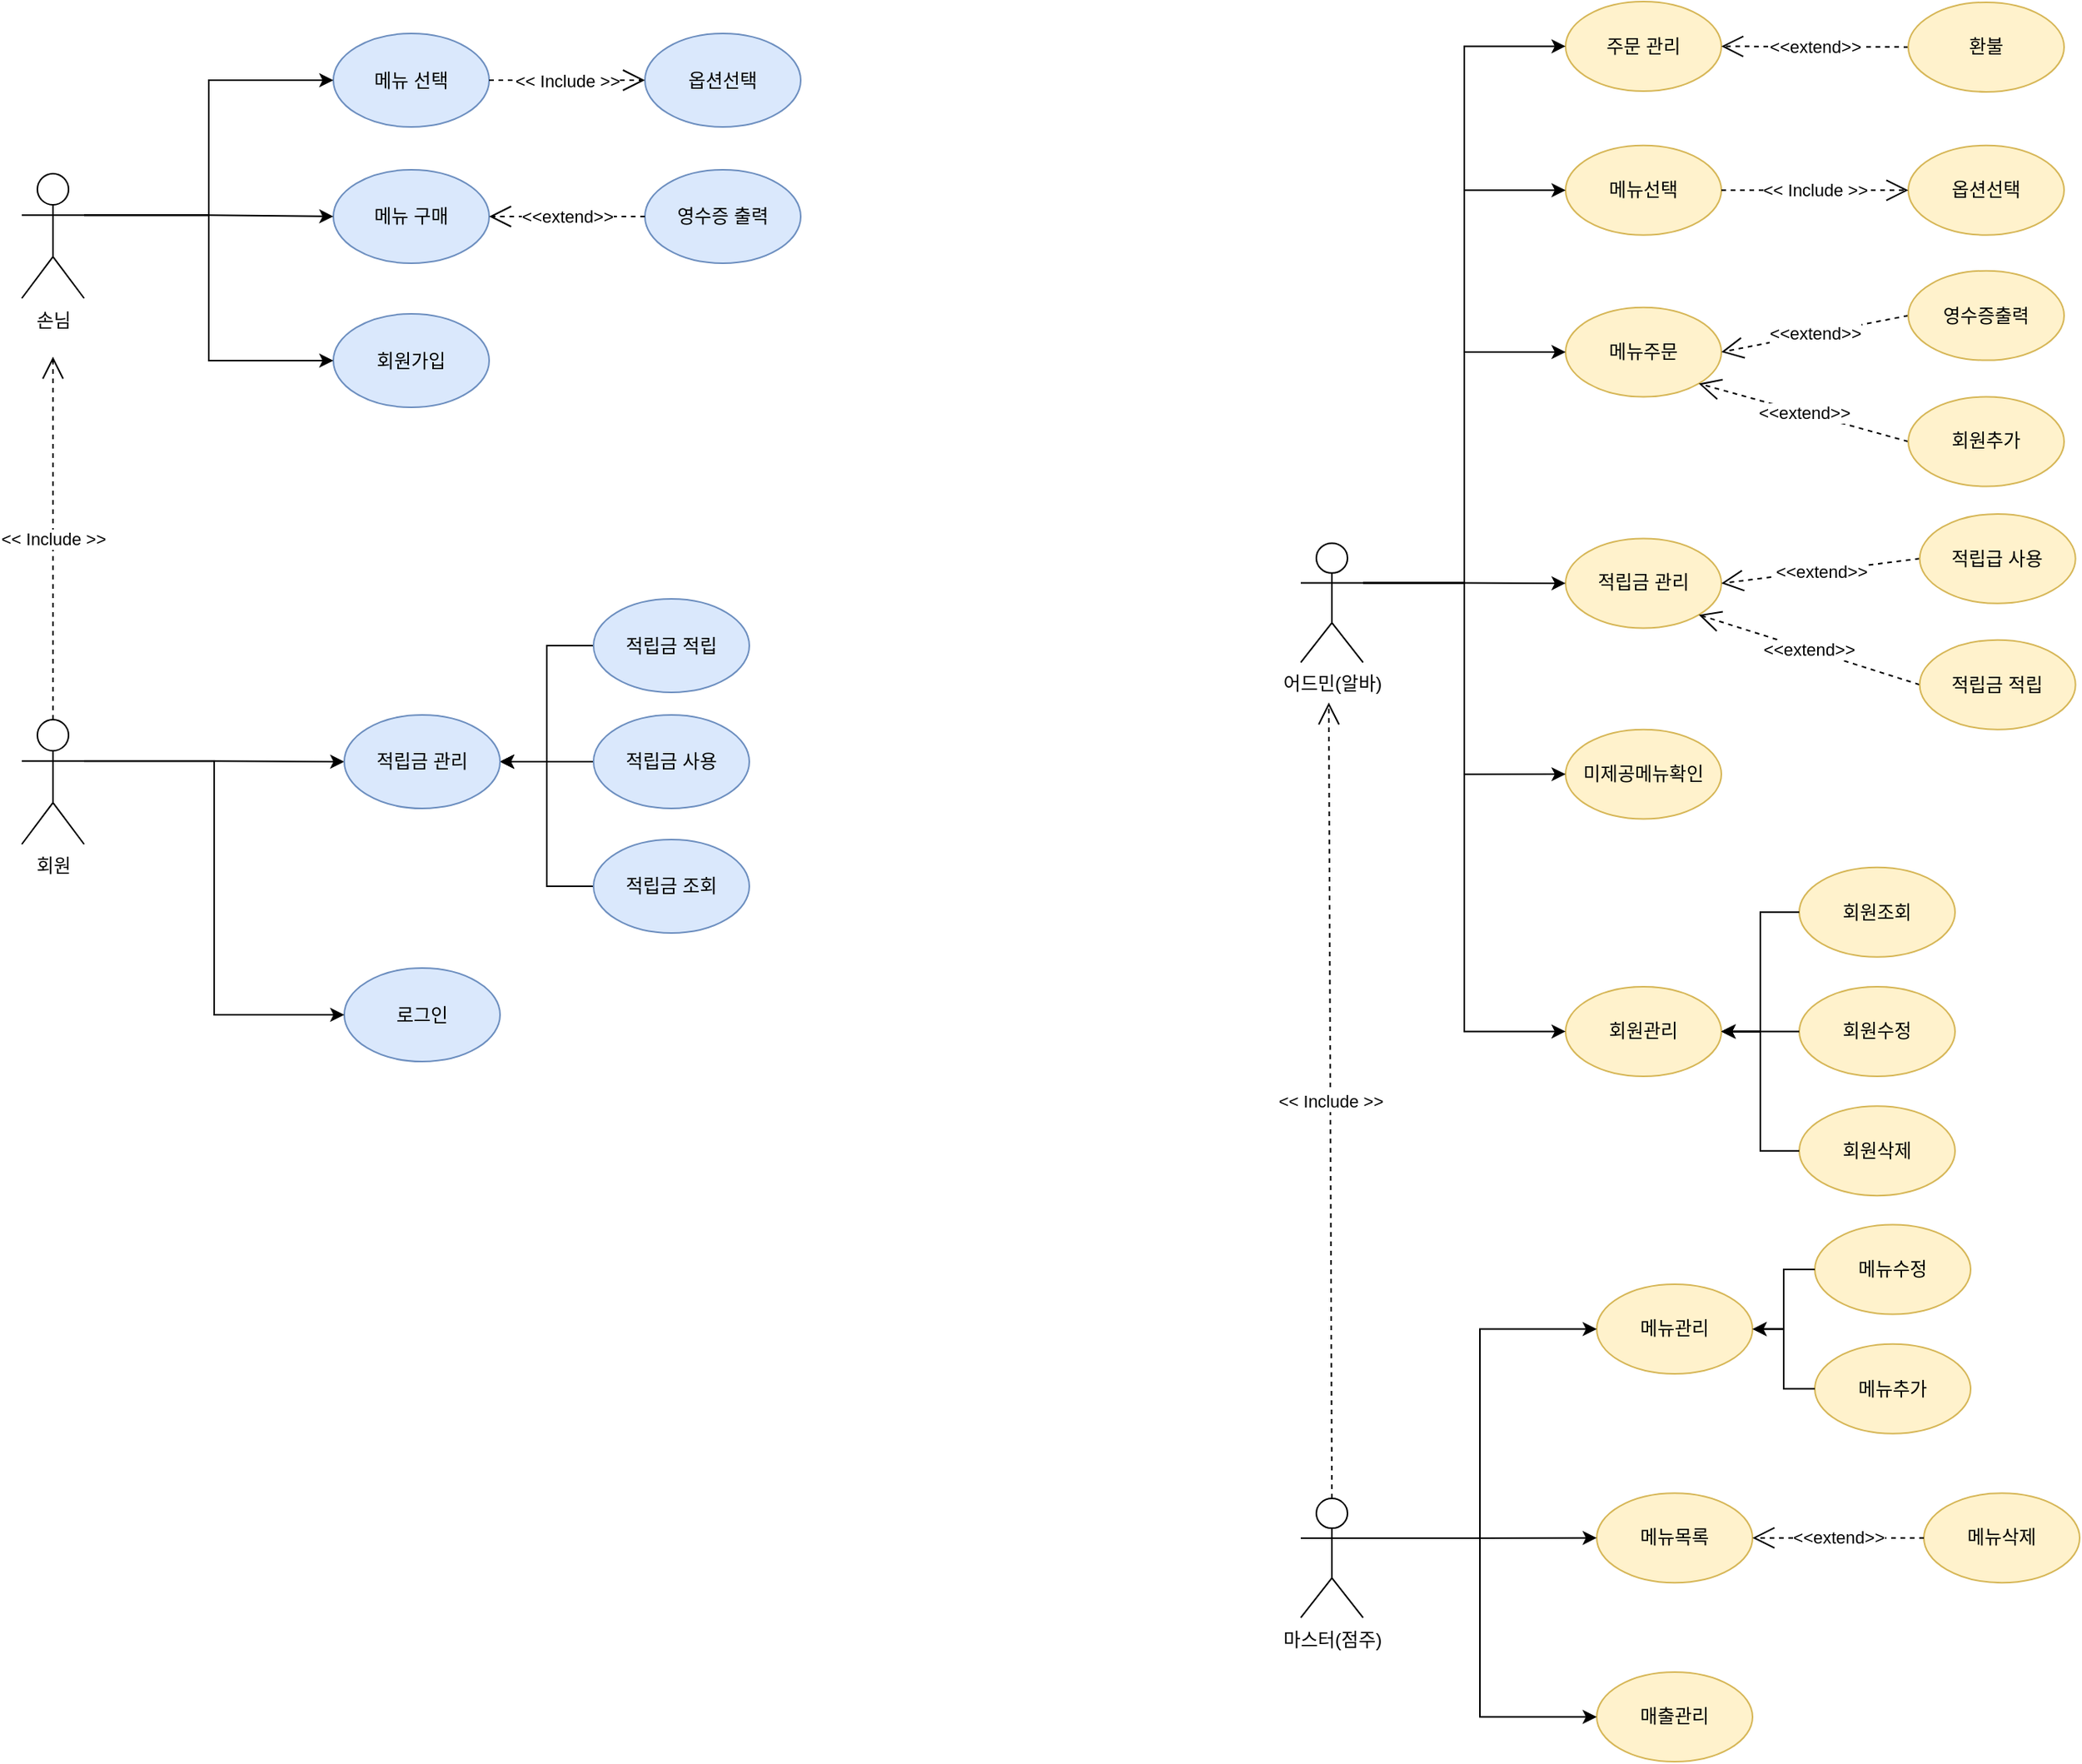 <mxfile version="15.8.2" type="device"><diagram id="v_Pgf_qNcWW2KpwAp2EM" name="usecase"><mxGraphModel dx="2500" dy="2103" grid="1" gridSize="10" guides="1" tooltips="1" connect="1" arrows="1" fold="1" page="1" pageScale="1" pageWidth="827" pageHeight="1169" math="0" shadow="0"><root><mxCell id="0"/><mxCell id="1" parent="0"/><mxCell id="545ihhV9w6SvQgJ_aiYK-24" value="옵션선택" style="ellipse;whiteSpace=wrap;html=1;fillColor=#dae8fc;strokeColor=#6c8ebf;" parent="1" vertex="1"><mxGeometry x="-330" y="-1119.5" width="100" height="60" as="geometry"/></mxCell><mxCell id="545ihhV9w6SvQgJ_aiYK-25" value="메뉴 선택" style="ellipse;whiteSpace=wrap;html=1;fillColor=#dae8fc;strokeColor=#6c8ebf;" parent="1" vertex="1"><mxGeometry x="-530" y="-1119.5" width="100" height="60" as="geometry"/></mxCell><mxCell id="545ihhV9w6SvQgJ_aiYK-26" value="메뉴 구매" style="ellipse;whiteSpace=wrap;html=1;direction=west;fillColor=#dae8fc;strokeColor=#6c8ebf;" parent="1" vertex="1"><mxGeometry x="-530" y="-1032" width="100" height="60" as="geometry"/></mxCell><mxCell id="545ihhV9w6SvQgJ_aiYK-27" value="영수증 출력" style="ellipse;whiteSpace=wrap;html=1;fillColor=#dae8fc;strokeColor=#6c8ebf;" parent="1" vertex="1"><mxGeometry x="-330" y="-1032" width="100" height="60" as="geometry"/></mxCell><mxCell id="545ihhV9w6SvQgJ_aiYK-31" value="&amp;lt;&amp;lt; Include &amp;gt;&amp;gt;" style="endArrow=open;endSize=12;dashed=1;html=1;exitX=1;exitY=0.5;exitDx=0;exitDy=0;entryX=0;entryY=0.5;entryDx=0;entryDy=0;" parent="1" source="545ihhV9w6SvQgJ_aiYK-25" target="545ihhV9w6SvQgJ_aiYK-24" edge="1"><mxGeometry width="160" relative="1" as="geometry"><mxPoint x="-217" y="-873.5" as="sourcePoint"/><mxPoint x="-57" y="-873.5" as="targetPoint"/></mxGeometry></mxCell><mxCell id="545ihhV9w6SvQgJ_aiYK-32" value="회원가입" style="ellipse;whiteSpace=wrap;html=1;fillColor=#dae8fc;strokeColor=#6c8ebf;" parent="1" vertex="1"><mxGeometry x="-530" y="-939.5" width="100" height="60" as="geometry"/></mxCell><mxCell id="545ihhV9w6SvQgJ_aiYK-39" value="로그인" style="ellipse;whiteSpace=wrap;html=1;fillColor=#dae8fc;strokeColor=#6c8ebf;" parent="1" vertex="1"><mxGeometry x="-523" y="-519.5" width="100" height="60" as="geometry"/></mxCell><mxCell id="PHyP8BR0bwKKDt1TwPez-19" style="edgeStyle=orthogonalEdgeStyle;rounded=0;orthogonalLoop=1;jettySize=auto;html=1;exitX=0;exitY=0.5;exitDx=0;exitDy=0;entryX=1;entryY=0.5;entryDx=0;entryDy=0;" edge="1" parent="1" source="545ihhV9w6SvQgJ_aiYK-45" target="PHyP8BR0bwKKDt1TwPez-11"><mxGeometry relative="1" as="geometry"/></mxCell><mxCell id="545ihhV9w6SvQgJ_aiYK-45" value="적립금 사용" style="ellipse;whiteSpace=wrap;html=1;fillColor=#dae8fc;strokeColor=#6c8ebf;" parent="1" vertex="1"><mxGeometry x="-363" y="-682" width="100" height="60" as="geometry"/></mxCell><mxCell id="PHyP8BR0bwKKDt1TwPez-5" style="edgeStyle=orthogonalEdgeStyle;rounded=0;orthogonalLoop=1;jettySize=auto;html=1;exitX=1;exitY=0.333;exitDx=0;exitDy=0;exitPerimeter=0;" edge="1" parent="1" source="PHyP8BR0bwKKDt1TwPez-1" target="545ihhV9w6SvQgJ_aiYK-26"><mxGeometry relative="1" as="geometry"/></mxCell><mxCell id="PHyP8BR0bwKKDt1TwPez-6" style="edgeStyle=orthogonalEdgeStyle;rounded=0;orthogonalLoop=1;jettySize=auto;html=1;exitX=1;exitY=0.333;exitDx=0;exitDy=0;exitPerimeter=0;entryX=0;entryY=0.5;entryDx=0;entryDy=0;" edge="1" parent="1" source="PHyP8BR0bwKKDt1TwPez-1" target="545ihhV9w6SvQgJ_aiYK-25"><mxGeometry relative="1" as="geometry"/></mxCell><mxCell id="PHyP8BR0bwKKDt1TwPez-7" style="edgeStyle=orthogonalEdgeStyle;rounded=0;orthogonalLoop=1;jettySize=auto;html=1;exitX=1;exitY=0.333;exitDx=0;exitDy=0;exitPerimeter=0;entryX=0;entryY=0.5;entryDx=0;entryDy=0;" edge="1" parent="1" source="PHyP8BR0bwKKDt1TwPez-1" target="545ihhV9w6SvQgJ_aiYK-32"><mxGeometry relative="1" as="geometry"/></mxCell><mxCell id="PHyP8BR0bwKKDt1TwPez-1" value="손님" style="shape=umlActor;verticalLabelPosition=bottom;verticalAlign=top;html=1;outlineConnect=0;" vertex="1" parent="1"><mxGeometry x="-730" y="-1029.5" width="40" height="80" as="geometry"/></mxCell><mxCell id="PHyP8BR0bwKKDt1TwPez-16" style="edgeStyle=orthogonalEdgeStyle;rounded=0;orthogonalLoop=1;jettySize=auto;html=1;exitX=1;exitY=0.333;exitDx=0;exitDy=0;exitPerimeter=0;" edge="1" parent="1" source="PHyP8BR0bwKKDt1TwPez-2" target="PHyP8BR0bwKKDt1TwPez-11"><mxGeometry relative="1" as="geometry"/></mxCell><mxCell id="PHyP8BR0bwKKDt1TwPez-17" style="edgeStyle=orthogonalEdgeStyle;rounded=0;orthogonalLoop=1;jettySize=auto;html=1;exitX=1;exitY=0.333;exitDx=0;exitDy=0;exitPerimeter=0;entryX=0;entryY=0.5;entryDx=0;entryDy=0;" edge="1" parent="1" source="PHyP8BR0bwKKDt1TwPez-2" target="545ihhV9w6SvQgJ_aiYK-39"><mxGeometry relative="1" as="geometry"/></mxCell><mxCell id="PHyP8BR0bwKKDt1TwPez-2" value="회원" style="shape=umlActor;verticalLabelPosition=bottom;verticalAlign=top;html=1;outlineConnect=0;" vertex="1" parent="1"><mxGeometry x="-730" y="-679" width="40" height="80" as="geometry"/></mxCell><mxCell id="PHyP8BR0bwKKDt1TwPez-3" value="&amp;lt;&amp;lt; Include &amp;gt;&amp;gt;" style="endArrow=open;endSize=12;dashed=1;html=1;exitX=0.5;exitY=0;exitDx=0;exitDy=0;exitPerimeter=0;" edge="1" parent="1" source="PHyP8BR0bwKKDt1TwPez-2"><mxGeometry width="160" relative="1" as="geometry"><mxPoint x="-530" y="-1129.5" as="sourcePoint"/><mxPoint x="-710" y="-912" as="targetPoint"/></mxGeometry></mxCell><mxCell id="PHyP8BR0bwKKDt1TwPez-4" value="&amp;lt;&amp;lt;extend&amp;gt;&amp;gt;" style="endArrow=open;endSize=12;dashed=1;html=1;exitX=0;exitY=0.5;exitDx=0;exitDy=0;entryX=0;entryY=0.5;entryDx=0;entryDy=0;" edge="1" parent="1" source="545ihhV9w6SvQgJ_aiYK-27" target="545ihhV9w6SvQgJ_aiYK-26"><mxGeometry width="160" relative="1" as="geometry"><mxPoint x="-440" y="-1042" as="sourcePoint"/><mxPoint x="-340" y="-1042" as="targetPoint"/></mxGeometry></mxCell><mxCell id="PHyP8BR0bwKKDt1TwPez-20" style="edgeStyle=orthogonalEdgeStyle;rounded=0;orthogonalLoop=1;jettySize=auto;html=1;exitX=0;exitY=0.5;exitDx=0;exitDy=0;entryX=1;entryY=0.5;entryDx=0;entryDy=0;" edge="1" parent="1" source="PHyP8BR0bwKKDt1TwPez-9" target="PHyP8BR0bwKKDt1TwPez-11"><mxGeometry relative="1" as="geometry"/></mxCell><mxCell id="PHyP8BR0bwKKDt1TwPez-9" value="적립금 조회" style="ellipse;whiteSpace=wrap;html=1;fillColor=#dae8fc;strokeColor=#6c8ebf;" vertex="1" parent="1"><mxGeometry x="-363" y="-602" width="100" height="60" as="geometry"/></mxCell><mxCell id="PHyP8BR0bwKKDt1TwPez-18" style="edgeStyle=orthogonalEdgeStyle;rounded=0;orthogonalLoop=1;jettySize=auto;html=1;exitX=0;exitY=0.5;exitDx=0;exitDy=0;entryX=1;entryY=0.5;entryDx=0;entryDy=0;" edge="1" parent="1" source="PHyP8BR0bwKKDt1TwPez-10" target="PHyP8BR0bwKKDt1TwPez-11"><mxGeometry relative="1" as="geometry"/></mxCell><mxCell id="PHyP8BR0bwKKDt1TwPez-10" value="적립금 적립" style="ellipse;whiteSpace=wrap;html=1;fillColor=#dae8fc;strokeColor=#6c8ebf;" vertex="1" parent="1"><mxGeometry x="-363" y="-756.5" width="100" height="60" as="geometry"/></mxCell><mxCell id="PHyP8BR0bwKKDt1TwPez-11" value="적립금 관리" style="ellipse;whiteSpace=wrap;html=1;fillColor=#dae8fc;strokeColor=#6c8ebf;" vertex="1" parent="1"><mxGeometry x="-523" y="-682" width="100" height="60" as="geometry"/></mxCell><mxCell id="PHyP8BR0bwKKDt1TwPez-81" value="" style="group" vertex="1" connectable="0" parent="1"><mxGeometry x="90" y="-1140" width="501" height="1130" as="geometry"/></mxCell><mxCell id="545ihhV9w6SvQgJ_aiYK-3" value="마스터(점주)" style="shape=umlActor;verticalLabelPosition=bottom;verticalAlign=top;html=1;outlineConnect=0;" parent="PHyP8BR0bwKKDt1TwPez-81" vertex="1"><mxGeometry x="1" y="961.003" width="40" height="76.61" as="geometry"/></mxCell><mxCell id="545ihhV9w6SvQgJ_aiYK-4" value="매출관리" style="ellipse;whiteSpace=wrap;html=1;fillColor=#fff2cc;strokeColor=#d6b656;" parent="PHyP8BR0bwKKDt1TwPez-81" vertex="1"><mxGeometry x="191" y="1072.542" width="100" height="57.458" as="geometry"/></mxCell><mxCell id="PHyP8BR0bwKKDt1TwPez-67" style="edgeStyle=orthogonalEdgeStyle;rounded=0;orthogonalLoop=1;jettySize=auto;html=1;exitX=1;exitY=0.333;exitDx=0;exitDy=0;exitPerimeter=0;entryX=0;entryY=0.5;entryDx=0;entryDy=0;" edge="1" parent="PHyP8BR0bwKKDt1TwPez-81" source="545ihhV9w6SvQgJ_aiYK-3" target="545ihhV9w6SvQgJ_aiYK-4"><mxGeometry relative="1" as="geometry"/></mxCell><mxCell id="545ihhV9w6SvQgJ_aiYK-5" value="회원수정" style="ellipse;whiteSpace=wrap;html=1;fillColor=#fff2cc;strokeColor=#d6b656;" parent="PHyP8BR0bwKKDt1TwPez-81" vertex="1"><mxGeometry x="321" y="632.513" width="100" height="57.458" as="geometry"/></mxCell><mxCell id="545ihhV9w6SvQgJ_aiYK-6" style="edgeStyle=orthogonalEdgeStyle;rounded=0;orthogonalLoop=1;jettySize=auto;html=1;exitX=0.5;exitY=1;exitDx=0;exitDy=0;" parent="PHyP8BR0bwKKDt1TwPez-81" source="545ihhV9w6SvQgJ_aiYK-5" target="545ihhV9w6SvQgJ_aiYK-5" edge="1"><mxGeometry relative="1" as="geometry"/></mxCell><mxCell id="545ihhV9w6SvQgJ_aiYK-10" value="회원삭제" style="ellipse;whiteSpace=wrap;html=1;fillColor=#fff2cc;strokeColor=#d6b656;" parent="PHyP8BR0bwKKDt1TwPez-81" vertex="1"><mxGeometry x="321" y="709.123" width="100" height="57.458" as="geometry"/></mxCell><mxCell id="545ihhV9w6SvQgJ_aiYK-11" value="주문&amp;nbsp;관리" style="ellipse;whiteSpace=wrap;html=1;fillColor=#fff2cc;strokeColor=#d6b656;" parent="PHyP8BR0bwKKDt1TwPez-81" vertex="1"><mxGeometry x="171" width="100" height="57.458" as="geometry"/></mxCell><mxCell id="545ihhV9w6SvQgJ_aiYK-12" value="회원조회" style="ellipse;whiteSpace=wrap;html=1;fillColor=#fff2cc;strokeColor=#d6b656;" parent="PHyP8BR0bwKKDt1TwPez-81" vertex="1"><mxGeometry x="321" y="555.903" width="100" height="57.458" as="geometry"/></mxCell><mxCell id="545ihhV9w6SvQgJ_aiYK-18" value="메뉴삭제" style="ellipse;whiteSpace=wrap;html=1;fillColor=#fff2cc;strokeColor=#d6b656;" parent="PHyP8BR0bwKKDt1TwPez-81" vertex="1"><mxGeometry x="401" y="957.627" width="100" height="57.458" as="geometry"/></mxCell><mxCell id="545ihhV9w6SvQgJ_aiYK-22" value="회원관리" style="ellipse;whiteSpace=wrap;html=1;fillColor=#fff2cc;strokeColor=#d6b656;" parent="PHyP8BR0bwKKDt1TwPez-81" vertex="1"><mxGeometry x="171" y="632.513" width="100" height="57.458" as="geometry"/></mxCell><mxCell id="PHyP8BR0bwKKDt1TwPez-57" style="edgeStyle=orthogonalEdgeStyle;rounded=0;orthogonalLoop=1;jettySize=auto;html=1;exitX=0;exitY=0.5;exitDx=0;exitDy=0;entryX=1;entryY=0.5;entryDx=0;entryDy=0;" edge="1" parent="PHyP8BR0bwKKDt1TwPez-81" source="545ihhV9w6SvQgJ_aiYK-5" target="545ihhV9w6SvQgJ_aiYK-22"><mxGeometry relative="1" as="geometry"/></mxCell><mxCell id="PHyP8BR0bwKKDt1TwPez-37" style="edgeStyle=orthogonalEdgeStyle;rounded=0;orthogonalLoop=1;jettySize=auto;html=1;exitX=0;exitY=0.5;exitDx=0;exitDy=0;entryX=1;entryY=0.5;entryDx=0;entryDy=0;" edge="1" parent="PHyP8BR0bwKKDt1TwPez-81" source="545ihhV9w6SvQgJ_aiYK-10" target="545ihhV9w6SvQgJ_aiYK-22"><mxGeometry relative="1" as="geometry"/></mxCell><mxCell id="PHyP8BR0bwKKDt1TwPez-35" style="edgeStyle=orthogonalEdgeStyle;rounded=0;orthogonalLoop=1;jettySize=auto;html=1;exitX=0;exitY=0.5;exitDx=0;exitDy=0;entryX=1;entryY=0.5;entryDx=0;entryDy=0;" edge="1" parent="PHyP8BR0bwKKDt1TwPez-81" source="545ihhV9w6SvQgJ_aiYK-12" target="545ihhV9w6SvQgJ_aiYK-22"><mxGeometry relative="1" as="geometry"/></mxCell><mxCell id="545ihhV9w6SvQgJ_aiYK-43" value="메뉴목록" style="ellipse;whiteSpace=wrap;html=1;fillColor=#fff2cc;strokeColor=#d6b656;" parent="PHyP8BR0bwKKDt1TwPez-81" vertex="1"><mxGeometry x="191" y="957.627" width="100" height="57.458" as="geometry"/></mxCell><mxCell id="PHyP8BR0bwKKDt1TwPez-61" style="edgeStyle=orthogonalEdgeStyle;rounded=0;orthogonalLoop=1;jettySize=auto;html=1;exitX=1;exitY=0.333;exitDx=0;exitDy=0;exitPerimeter=0;entryX=0;entryY=0.5;entryDx=0;entryDy=0;" edge="1" parent="PHyP8BR0bwKKDt1TwPez-81" source="PHyP8BR0bwKKDt1TwPez-21" target="545ihhV9w6SvQgJ_aiYK-11"><mxGeometry relative="1" as="geometry"/></mxCell><mxCell id="PHyP8BR0bwKKDt1TwPez-80" style="edgeStyle=orthogonalEdgeStyle;rounded=0;orthogonalLoop=1;jettySize=auto;html=1;exitX=1;exitY=0.333;exitDx=0;exitDy=0;exitPerimeter=0;entryX=0;entryY=0.5;entryDx=0;entryDy=0;" edge="1" parent="PHyP8BR0bwKKDt1TwPez-81" source="PHyP8BR0bwKKDt1TwPez-21" target="545ihhV9w6SvQgJ_aiYK-22"><mxGeometry relative="1" as="geometry"/></mxCell><mxCell id="PHyP8BR0bwKKDt1TwPez-21" value="어드민(알바)" style="shape=umlActor;verticalLabelPosition=bottom;verticalAlign=top;html=1;outlineConnect=0;" vertex="1" parent="PHyP8BR0bwKKDt1TwPez-81"><mxGeometry x="1" y="347.746" width="40" height="76.61" as="geometry"/></mxCell><mxCell id="PHyP8BR0bwKKDt1TwPez-66" style="edgeStyle=orthogonalEdgeStyle;rounded=0;orthogonalLoop=1;jettySize=auto;html=1;exitX=1;exitY=0.333;exitDx=0;exitDy=0;exitPerimeter=0;entryX=0;entryY=0.5;entryDx=0;entryDy=0;" edge="1" parent="PHyP8BR0bwKKDt1TwPez-81" source="545ihhV9w6SvQgJ_aiYK-3" target="545ihhV9w6SvQgJ_aiYK-43"><mxGeometry relative="1" as="geometry"/></mxCell><mxCell id="PHyP8BR0bwKKDt1TwPez-24" value="&amp;lt;&amp;lt;extend&amp;gt;&amp;gt;" style="endArrow=open;endSize=12;dashed=1;html=1;entryX=1;entryY=0.5;entryDx=0;entryDy=0;exitX=0;exitY=0.5;exitDx=0;exitDy=0;" edge="1" parent="PHyP8BR0bwKKDt1TwPez-81" source="PHyP8BR0bwKKDt1TwPez-25" target="545ihhV9w6SvQgJ_aiYK-11"><mxGeometry width="160" relative="1" as="geometry"><mxPoint x="481" y="29.208" as="sourcePoint"/><mxPoint x="-430" y="25.377" as="targetPoint"/></mxGeometry></mxCell><mxCell id="PHyP8BR0bwKKDt1TwPez-25" value="환불" style="ellipse;whiteSpace=wrap;html=1;fillColor=#fff2cc;strokeColor=#d6b656;" vertex="1" parent="PHyP8BR0bwKKDt1TwPez-81"><mxGeometry x="391" y="0.479" width="100" height="57.458" as="geometry"/></mxCell><mxCell id="PHyP8BR0bwKKDt1TwPez-26" value="메뉴선택" style="ellipse;whiteSpace=wrap;html=1;fillColor=#fff2cc;strokeColor=#d6b656;" vertex="1" parent="PHyP8BR0bwKKDt1TwPez-81"><mxGeometry x="171" y="92.411" width="100" height="57.458" as="geometry"/></mxCell><mxCell id="PHyP8BR0bwKKDt1TwPez-62" style="edgeStyle=orthogonalEdgeStyle;rounded=0;orthogonalLoop=1;jettySize=auto;html=1;exitX=1;exitY=0.333;exitDx=0;exitDy=0;exitPerimeter=0;entryX=0;entryY=0.5;entryDx=0;entryDy=0;" edge="1" parent="PHyP8BR0bwKKDt1TwPez-81" source="PHyP8BR0bwKKDt1TwPez-21" target="PHyP8BR0bwKKDt1TwPez-26"><mxGeometry relative="1" as="geometry"/></mxCell><mxCell id="PHyP8BR0bwKKDt1TwPez-28" value="옵션선택" style="ellipse;whiteSpace=wrap;html=1;fillColor=#fff2cc;strokeColor=#d6b656;" vertex="1" parent="PHyP8BR0bwKKDt1TwPez-81"><mxGeometry x="391" y="92.411" width="100" height="57.458" as="geometry"/></mxCell><mxCell id="PHyP8BR0bwKKDt1TwPez-29" value="메뉴주문" style="ellipse;whiteSpace=wrap;html=1;fillColor=#fff2cc;strokeColor=#d6b656;" vertex="1" parent="PHyP8BR0bwKKDt1TwPez-81"><mxGeometry x="171" y="196.314" width="100" height="57.458" as="geometry"/></mxCell><mxCell id="PHyP8BR0bwKKDt1TwPez-63" style="edgeStyle=orthogonalEdgeStyle;rounded=0;orthogonalLoop=1;jettySize=auto;html=1;exitX=1;exitY=0.333;exitDx=0;exitDy=0;exitPerimeter=0;entryX=0;entryY=0.5;entryDx=0;entryDy=0;" edge="1" parent="PHyP8BR0bwKKDt1TwPez-81" source="PHyP8BR0bwKKDt1TwPez-21" target="PHyP8BR0bwKKDt1TwPez-29"><mxGeometry relative="1" as="geometry"/></mxCell><mxCell id="PHyP8BR0bwKKDt1TwPez-30" value="&amp;lt;&amp;lt;extend&amp;gt;&amp;gt;" style="endArrow=open;endSize=12;dashed=1;html=1;entryX=1;entryY=0.5;entryDx=0;entryDy=0;exitX=0;exitY=0.5;exitDx=0;exitDy=0;" edge="1" parent="PHyP8BR0bwKKDt1TwPez-81" source="PHyP8BR0bwKKDt1TwPez-31" target="PHyP8BR0bwKKDt1TwPez-29"><mxGeometry width="160" relative="1" as="geometry"><mxPoint x="501" y="219.297" as="sourcePoint"/><mxPoint x="291" y="216.903" as="targetPoint"/></mxGeometry></mxCell><mxCell id="PHyP8BR0bwKKDt1TwPez-31" value="영수증출력" style="ellipse;whiteSpace=wrap;html=1;fillColor=#fff2cc;strokeColor=#d6b656;" vertex="1" parent="PHyP8BR0bwKKDt1TwPez-81"><mxGeometry x="391" y="172.852" width="100" height="57.458" as="geometry"/></mxCell><mxCell id="PHyP8BR0bwKKDt1TwPez-32" value="&amp;lt;&amp;lt; Include &amp;gt;&amp;gt;" style="endArrow=open;endSize=12;dashed=1;html=1;exitX=1;exitY=0.5;exitDx=0;exitDy=0;entryX=0;entryY=0.5;entryDx=0;entryDy=0;" edge="1" parent="PHyP8BR0bwKKDt1TwPez-81" source="PHyP8BR0bwKKDt1TwPez-26" target="PHyP8BR0bwKKDt1TwPez-28"><mxGeometry width="160" relative="1" as="geometry"><mxPoint x="241" y="160.403" as="sourcePoint"/><mxPoint x="377" y="160.403" as="targetPoint"/></mxGeometry></mxCell><mxCell id="PHyP8BR0bwKKDt1TwPez-33" value="&amp;lt;&amp;lt;extend&amp;gt;&amp;gt;" style="endArrow=open;endSize=12;dashed=1;html=1;entryX=1;entryY=1;entryDx=0;entryDy=0;exitX=0;exitY=0.5;exitDx=0;exitDy=0;" edge="1" parent="PHyP8BR0bwKKDt1TwPez-81" source="PHyP8BR0bwKKDt1TwPez-34" target="PHyP8BR0bwKKDt1TwPez-29"><mxGeometry width="160" relative="1" as="geometry"><mxPoint x="511" y="301.174" as="sourcePoint"/><mxPoint x="281" y="306.919" as="targetPoint"/></mxGeometry></mxCell><mxCell id="PHyP8BR0bwKKDt1TwPez-34" value="회원추가" style="ellipse;whiteSpace=wrap;html=1;fillColor=#fff2cc;strokeColor=#d6b656;" vertex="1" parent="PHyP8BR0bwKKDt1TwPez-81"><mxGeometry x="391" y="253.771" width="100" height="57.458" as="geometry"/></mxCell><mxCell id="PHyP8BR0bwKKDt1TwPez-49" value="메뉴추가" style="ellipse;whiteSpace=wrap;html=1;fillColor=#fff2cc;strokeColor=#d6b656;" vertex="1" parent="PHyP8BR0bwKKDt1TwPez-81"><mxGeometry x="331" y="861.864" width="100" height="57.458" as="geometry"/></mxCell><mxCell id="PHyP8BR0bwKKDt1TwPez-50" style="edgeStyle=orthogonalEdgeStyle;rounded=0;orthogonalLoop=1;jettySize=auto;html=1;exitX=0.5;exitY=1;exitDx=0;exitDy=0;" edge="1" parent="PHyP8BR0bwKKDt1TwPez-81" source="PHyP8BR0bwKKDt1TwPez-49" target="PHyP8BR0bwKKDt1TwPez-49"><mxGeometry relative="1" as="geometry"/></mxCell><mxCell id="PHyP8BR0bwKKDt1TwPez-54" value="메뉴수정" style="ellipse;whiteSpace=wrap;html=1;fillColor=#fff2cc;strokeColor=#d6b656;" vertex="1" parent="PHyP8BR0bwKKDt1TwPez-81"><mxGeometry x="331" y="785.254" width="100" height="57.458" as="geometry"/></mxCell><mxCell id="PHyP8BR0bwKKDt1TwPez-55" value="메뉴관리" style="ellipse;whiteSpace=wrap;html=1;fillColor=#fff2cc;strokeColor=#d6b656;" vertex="1" parent="PHyP8BR0bwKKDt1TwPez-81"><mxGeometry x="191" y="823.559" width="100" height="57.458" as="geometry"/></mxCell><mxCell id="PHyP8BR0bwKKDt1TwPez-65" style="edgeStyle=orthogonalEdgeStyle;rounded=0;orthogonalLoop=1;jettySize=auto;html=1;exitX=1;exitY=0.333;exitDx=0;exitDy=0;exitPerimeter=0;entryX=0;entryY=0.5;entryDx=0;entryDy=0;" edge="1" parent="PHyP8BR0bwKKDt1TwPez-81" source="545ihhV9w6SvQgJ_aiYK-3" target="PHyP8BR0bwKKDt1TwPez-55"><mxGeometry relative="1" as="geometry"/></mxCell><mxCell id="PHyP8BR0bwKKDt1TwPez-56" style="edgeStyle=orthogonalEdgeStyle;rounded=0;orthogonalLoop=1;jettySize=auto;html=1;exitX=0;exitY=0.5;exitDx=0;exitDy=0;entryX=1;entryY=0.5;entryDx=0;entryDy=0;" edge="1" parent="PHyP8BR0bwKKDt1TwPez-81" source="PHyP8BR0bwKKDt1TwPez-49" target="PHyP8BR0bwKKDt1TwPez-55"><mxGeometry relative="1" as="geometry"/></mxCell><mxCell id="PHyP8BR0bwKKDt1TwPez-53" style="edgeStyle=orthogonalEdgeStyle;rounded=0;orthogonalLoop=1;jettySize=auto;html=1;exitX=0;exitY=0.5;exitDx=0;exitDy=0;entryX=1;entryY=0.5;entryDx=0;entryDy=0;" edge="1" parent="PHyP8BR0bwKKDt1TwPez-81" source="PHyP8BR0bwKKDt1TwPez-54" target="PHyP8BR0bwKKDt1TwPez-55"><mxGeometry relative="1" as="geometry"/></mxCell><mxCell id="PHyP8BR0bwKKDt1TwPez-58" value="&amp;lt;&amp;lt;extend&amp;gt;&amp;gt;" style="endArrow=open;endSize=12;dashed=1;html=1;entryX=1;entryY=0.5;entryDx=0;entryDy=0;exitX=0;exitY=0.5;exitDx=0;exitDy=0;" edge="1" parent="PHyP8BR0bwKKDt1TwPez-81" source="545ihhV9w6SvQgJ_aiYK-18" target="545ihhV9w6SvQgJ_aiYK-43"><mxGeometry width="160" relative="1" as="geometry"><mxPoint x="635.64" y="918.163" as="sourcePoint"/><mxPoint x="490.995" y="881.02" as="targetPoint"/></mxGeometry></mxCell><mxCell id="PHyP8BR0bwKKDt1TwPez-59" value="&amp;lt;&amp;lt; Include &amp;gt;&amp;gt;" style="endArrow=open;endSize=12;dashed=1;html=1;exitX=0.5;exitY=0;exitDx=0;exitDy=0;exitPerimeter=0;" edge="1" parent="PHyP8BR0bwKKDt1TwPez-81" source="545ihhV9w6SvQgJ_aiYK-3"><mxGeometry width="160" relative="1" as="geometry"><mxPoint x="-270" y="630.597" as="sourcePoint"/><mxPoint x="19" y="450" as="targetPoint"/></mxGeometry></mxCell><mxCell id="PHyP8BR0bwKKDt1TwPez-72" value="미제공메뉴확인" style="ellipse;whiteSpace=wrap;html=1;fillColor=#fff2cc;strokeColor=#d6b656;" vertex="1" parent="PHyP8BR0bwKKDt1TwPez-81"><mxGeometry x="171" y="467.322" width="100" height="57.458" as="geometry"/></mxCell><mxCell id="PHyP8BR0bwKKDt1TwPez-74" value="적립금 관리" style="ellipse;whiteSpace=wrap;html=1;fillColor=#fff2cc;strokeColor=#d6b656;" vertex="1" parent="PHyP8BR0bwKKDt1TwPez-81"><mxGeometry x="171" y="344.746" width="100" height="57.458" as="geometry"/></mxCell><mxCell id="PHyP8BR0bwKKDt1TwPez-76" value="&amp;lt;&amp;lt;extend&amp;gt;&amp;gt;" style="endArrow=open;endSize=12;dashed=1;html=1;entryX=1;entryY=0.5;entryDx=0;entryDy=0;exitX=0;exitY=0.5;exitDx=0;exitDy=0;" edge="1" parent="PHyP8BR0bwKKDt1TwPez-81" source="PHyP8BR0bwKKDt1TwPez-77" target="PHyP8BR0bwKKDt1TwPez-74"><mxGeometry width="160" relative="1" as="geometry"><mxPoint x="508.32" y="375.39" as="sourcePoint"/><mxPoint x="278.32" y="381.136" as="targetPoint"/></mxGeometry></mxCell><mxCell id="PHyP8BR0bwKKDt1TwPez-77" value="적립급 사용" style="ellipse;whiteSpace=wrap;html=1;fillColor=#fff2cc;strokeColor=#d6b656;" vertex="1" parent="PHyP8BR0bwKKDt1TwPez-81"><mxGeometry x="398.32" y="328.945" width="100" height="57.458" as="geometry"/></mxCell><mxCell id="PHyP8BR0bwKKDt1TwPez-78" value="&amp;lt;&amp;lt;extend&amp;gt;&amp;gt;" style="endArrow=open;endSize=12;dashed=1;html=1;entryX=1;entryY=1;entryDx=0;entryDy=0;exitX=0;exitY=0.5;exitDx=0;exitDy=0;" edge="1" parent="PHyP8BR0bwKKDt1TwPez-81" source="PHyP8BR0bwKKDt1TwPez-79" target="PHyP8BR0bwKKDt1TwPez-74"><mxGeometry width="160" relative="1" as="geometry"><mxPoint x="518.32" y="457.267" as="sourcePoint"/><mxPoint x="263.675" y="401.45" as="targetPoint"/></mxGeometry></mxCell><mxCell id="PHyP8BR0bwKKDt1TwPez-79" value="적립금 적립" style="ellipse;whiteSpace=wrap;html=1;fillColor=#fff2cc;strokeColor=#d6b656;" vertex="1" parent="PHyP8BR0bwKKDt1TwPez-81"><mxGeometry x="398.32" y="409.864" width="100" height="57.458" as="geometry"/></mxCell><mxCell id="PHyP8BR0bwKKDt1TwPez-73" style="edgeStyle=orthogonalEdgeStyle;rounded=0;orthogonalLoop=1;jettySize=auto;html=1;exitX=1;exitY=0.333;exitDx=0;exitDy=0;exitPerimeter=0;entryX=0;entryY=0.5;entryDx=0;entryDy=0;" edge="1" parent="PHyP8BR0bwKKDt1TwPez-81" source="PHyP8BR0bwKKDt1TwPez-21" target="PHyP8BR0bwKKDt1TwPez-72"><mxGeometry relative="1" as="geometry"/></mxCell><mxCell id="PHyP8BR0bwKKDt1TwPez-75" style="edgeStyle=orthogonalEdgeStyle;rounded=0;orthogonalLoop=1;jettySize=auto;html=1;exitX=1;exitY=0.333;exitDx=0;exitDy=0;exitPerimeter=0;entryX=0;entryY=0.5;entryDx=0;entryDy=0;" edge="1" parent="PHyP8BR0bwKKDt1TwPez-81" source="PHyP8BR0bwKKDt1TwPez-21" target="PHyP8BR0bwKKDt1TwPez-74"><mxGeometry relative="1" as="geometry"/></mxCell></root></mxGraphModel></diagram></mxfile>